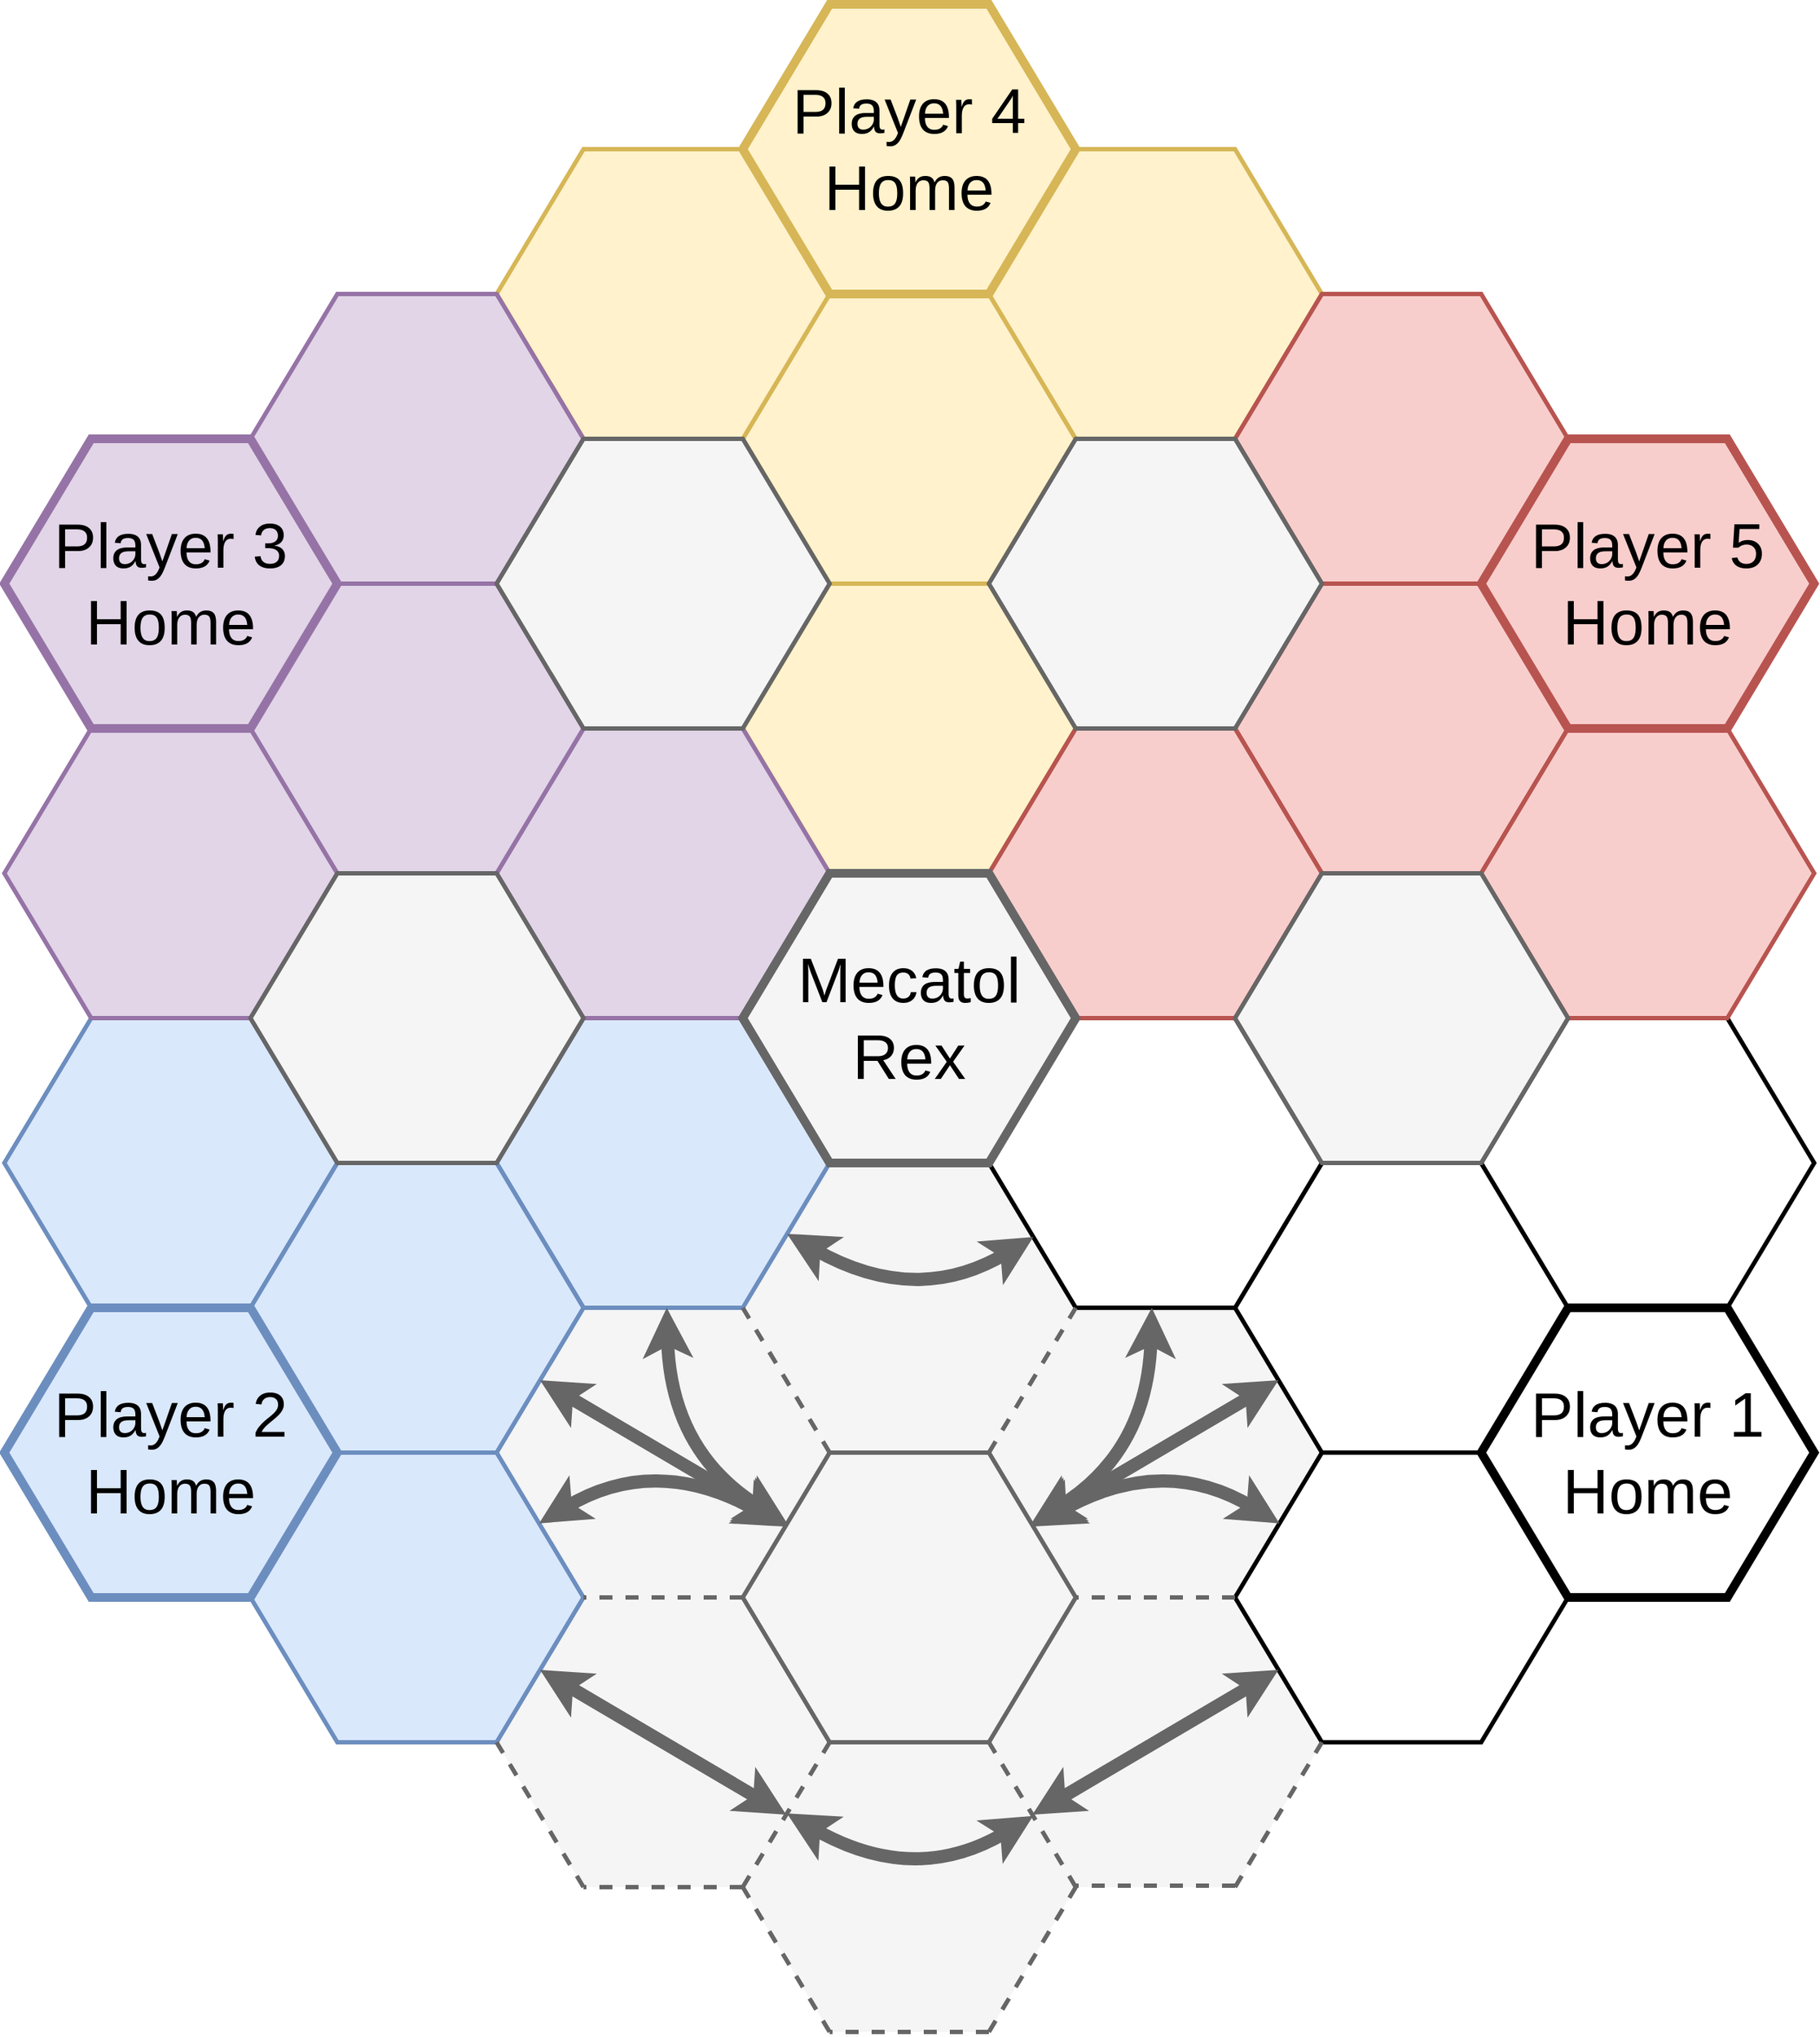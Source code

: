 <mxfile version="13.9.9" type="device"><diagram id="gpUSU13FPlY_5qrdrV4X" name="Page-1"><mxGraphModel dx="1422" dy="822" grid="1" gridSize="10" guides="1" tooltips="1" connect="1" arrows="1" fold="1" page="1" pageScale="1" pageWidth="850" pageHeight="1100" math="0" shadow="0"><root><mxCell id="0"/><mxCell id="1" parent="0"/><mxCell id="hwB3XlPDVe0xhsEBCQNI-8" value="" style="shape=hexagon;perimeter=hexagonPerimeter2;whiteSpace=wrap;html=1;fixedSize=1;size=60;fontSize=44;fontFamily=Helvetica;strokeWidth=3;fillColor=#f5f5f5;fontColor=#333333;strokeColor=none;" parent="1" vertex="1"><mxGeometry x="550" y="1240" width="230" height="200" as="geometry"/></mxCell><mxCell id="hwB3XlPDVe0xhsEBCQNI-7" value="" style="shape=hexagon;perimeter=hexagonPerimeter2;whiteSpace=wrap;html=1;fixedSize=1;size=60;fontSize=44;fontFamily=Helvetica;strokeWidth=3;fillColor=#f5f5f5;fontColor=#333333;strokeColor=none;" parent="1" vertex="1"><mxGeometry x="720" y="1140" width="230" height="200" as="geometry"/></mxCell><mxCell id="hwB3XlPDVe0xhsEBCQNI-6" value="" style="shape=hexagon;perimeter=hexagonPerimeter2;whiteSpace=wrap;html=1;fixedSize=1;size=60;fontSize=44;fontFamily=Helvetica;strokeWidth=3;fillColor=#f5f5f5;fontColor=#333333;strokeColor=none;" parent="1" vertex="1"><mxGeometry x="380" y="1140" width="230" height="200" as="geometry"/></mxCell><mxCell id="hwB3XlPDVe0xhsEBCQNI-5" value="" style="shape=hexagon;perimeter=hexagonPerimeter2;whiteSpace=wrap;html=1;fixedSize=1;size=60;fontSize=44;fontFamily=Helvetica;strokeWidth=3;fillColor=#f5f5f5;fontColor=#333333;strokeColor=none;" parent="1" vertex="1"><mxGeometry x="380" y="940" width="230" height="200" as="geometry"/></mxCell><mxCell id="hwB3XlPDVe0xhsEBCQNI-4" value="" style="shape=hexagon;perimeter=hexagonPerimeter2;whiteSpace=wrap;html=1;fixedSize=1;size=60;fontSize=44;fontFamily=Helvetica;strokeWidth=3;fillColor=#f5f5f5;fontColor=#333333;strokeColor=none;" parent="1" vertex="1"><mxGeometry x="720" y="940" width="230" height="200" as="geometry"/></mxCell><mxCell id="hwB3XlPDVe0xhsEBCQNI-3" value="" style="shape=hexagon;perimeter=hexagonPerimeter2;whiteSpace=wrap;html=1;fixedSize=1;size=60;fontSize=44;fontFamily=Helvetica;strokeWidth=3;fillColor=#f5f5f5;fontColor=#333333;strokeColor=none;" parent="1" vertex="1"><mxGeometry x="550" y="840" width="230" height="200" as="geometry"/></mxCell><mxCell id="ENPFV9wE09J2kmjnsH_E-7" value="" style="shape=hexagon;perimeter=hexagonPerimeter2;whiteSpace=wrap;html=1;fixedSize=1;size=60;fontSize=44;fontFamily=Helvetica;strokeWidth=3;fillColor=#fff2cc;strokeColor=#d6b656;" parent="1" vertex="1"><mxGeometry x="550" y="440" width="230" height="200" as="geometry"/></mxCell><mxCell id="ENPFV9wE09J2kmjnsH_E-43" value="" style="shape=hexagon;perimeter=hexagonPerimeter2;whiteSpace=wrap;html=1;fixedSize=1;size=60;fontSize=44;fontFamily=Helvetica;strokeWidth=3;fillColor=#fff2cc;strokeColor=#d6b656;" parent="1" vertex="1"><mxGeometry x="550" y="240" width="230" height="200" as="geometry"/></mxCell><mxCell id="OSFuQ3dNSyEDMBe-EH_K-7" value="" style="shape=hexagon;perimeter=hexagonPerimeter2;whiteSpace=wrap;html=1;fixedSize=1;size=60;fontSize=44;fontFamily=Helvetica;strokeWidth=3;fillColor=#fff2cc;strokeColor=#d6b656;" parent="1" vertex="1"><mxGeometry x="720" y="140" width="230" height="200" as="geometry"/></mxCell><mxCell id="OgDaJLD29fgVAuqvpTtd-9" value="" style="shape=hexagon;perimeter=hexagonPerimeter2;whiteSpace=wrap;html=1;fixedSize=1;size=60;fontSize=44;fontFamily=Helvetica;strokeWidth=3;fillColor=#fff2cc;strokeColor=#d6b656;" parent="1" vertex="1"><mxGeometry x="380" y="140" width="230" height="200" as="geometry"/></mxCell><mxCell id="ENPFV9wE09J2kmjnsH_E-45" value="" style="shape=hexagon;perimeter=hexagonPerimeter2;whiteSpace=wrap;html=1;fixedSize=1;size=60;fontSize=44;fontFamily=Helvetica;strokeWidth=3;fillColor=#dae8fc;strokeColor=#6c8ebf;" parent="1" vertex="1"><mxGeometry x="40" y="740" width="230" height="200" as="geometry"/></mxCell><mxCell id="OSFuQ3dNSyEDMBe-EH_K-3" value="" style="shape=hexagon;perimeter=hexagonPerimeter2;whiteSpace=wrap;html=1;fixedSize=1;size=60;fontSize=44;fontFamily=Helvetica;strokeWidth=3;fillColor=#dae8fc;strokeColor=#6c8ebf;" parent="1" vertex="1"><mxGeometry x="380" y="740" width="230" height="200" as="geometry"/></mxCell><mxCell id="OSFuQ3dNSyEDMBe-EH_K-9" value="" style="shape=hexagon;perimeter=hexagonPerimeter2;whiteSpace=wrap;html=1;fixedSize=1;size=60;fontSize=44;fontFamily=Helvetica;strokeWidth=3;fillColor=#dae8fc;strokeColor=#6c8ebf;" parent="1" vertex="1"><mxGeometry x="210" y="1040" width="230" height="200" as="geometry"/></mxCell><mxCell id="ENPFV9wE09J2kmjnsH_E-48" value="" style="shape=hexagon;perimeter=hexagonPerimeter2;whiteSpace=wrap;html=1;fixedSize=1;size=60;fontSize=44;fontFamily=Helvetica;strokeWidth=3;" parent="1" vertex="1"><mxGeometry x="890" y="840" width="230" height="200" as="geometry"/></mxCell><mxCell id="OgDaJLD29fgVAuqvpTtd-3" value="" style="shape=hexagon;perimeter=hexagonPerimeter2;whiteSpace=wrap;html=1;fixedSize=1;size=60;fontSize=44;fontFamily=Helvetica;strokeWidth=3;" parent="1" vertex="1"><mxGeometry x="890" y="1040" width="230" height="200" as="geometry"/></mxCell><mxCell id="OgDaJLD29fgVAuqvpTtd-4" value="" style="shape=hexagon;perimeter=hexagonPerimeter2;whiteSpace=wrap;html=1;fixedSize=1;size=60;fontSize=44;fontFamily=Helvetica;strokeWidth=3;" parent="1" vertex="1"><mxGeometry x="1060" y="740" width="230" height="200" as="geometry"/></mxCell><mxCell id="ENPFV9wE09J2kmjnsH_E-9" value="" style="shape=hexagon;perimeter=hexagonPerimeter2;whiteSpace=wrap;html=1;fixedSize=1;size=60;fontSize=44;fontFamily=Helvetica;strokeWidth=3;" parent="1" vertex="1"><mxGeometry x="720" y="740" width="230" height="200" as="geometry"/></mxCell><mxCell id="nCf6v29f-o1V0CxzS2t6-4" value="" style="shape=hexagon;perimeter=hexagonPerimeter2;whiteSpace=wrap;html=1;fixedSize=1;size=60;fontSize=44;fontFamily=Helvetica;strokeWidth=3;fillColor=#dae8fc;strokeColor=#6c8ebf;" parent="1" vertex="1"><mxGeometry x="210" y="840" width="230" height="200" as="geometry"/></mxCell><mxCell id="tG7yrKSYpAtj9X0-IR8r-4" value="" style="shape=hexagon;perimeter=hexagonPerimeter2;whiteSpace=wrap;html=1;fixedSize=1;size=60;fontSize=44;fontFamily=Helvetica;strokeWidth=3;fillColor=#e1d5e7;strokeColor=#9673a6;" parent="1" vertex="1"><mxGeometry x="210" y="240" width="230" height="200" as="geometry"/></mxCell><mxCell id="OSFuQ3dNSyEDMBe-EH_K-8" value="" style="shape=hexagon;perimeter=hexagonPerimeter2;whiteSpace=wrap;html=1;fixedSize=1;size=60;fontSize=44;fontFamily=Helvetica;strokeWidth=3;fillColor=#e1d5e7;strokeColor=#9673a6;" parent="1" vertex="1"><mxGeometry x="40" y="540" width="230" height="200" as="geometry"/></mxCell><mxCell id="OgDaJLD29fgVAuqvpTtd-1" value="" style="shape=hexagon;perimeter=hexagonPerimeter2;whiteSpace=wrap;html=1;fixedSize=1;size=60;fontSize=44;fontFamily=Helvetica;strokeWidth=3;fillColor=#e1d5e7;strokeColor=#9673a6;" parent="1" vertex="1"><mxGeometry x="380" y="540" width="230" height="200" as="geometry"/></mxCell><mxCell id="OgDaJLD29fgVAuqvpTtd-8" value="" style="shape=hexagon;perimeter=hexagonPerimeter2;whiteSpace=wrap;html=1;fixedSize=1;size=60;fontSize=44;fontFamily=Helvetica;strokeWidth=3;fillColor=#e1d5e7;strokeColor=#9673a6;" parent="1" vertex="1"><mxGeometry x="210" y="440" width="230" height="200" as="geometry"/></mxCell><mxCell id="4JGFY23e2pcNBj0cE5Fv-7" value="" style="endArrow=none;dashed=1;html=1;strokeWidth=3;fontSize=44;fillColor=#f5f5f5;strokeColor=#666666;" parent="1" edge="1"><mxGeometry width="50" height="50" relative="1" as="geometry"><mxPoint x="720" y="1440" as="sourcePoint"/><mxPoint x="780" y="1340" as="targetPoint"/></mxGeometry></mxCell><mxCell id="4JGFY23e2pcNBj0cE5Fv-8" value="" style="endArrow=none;dashed=1;html=1;strokeWidth=3;fontSize=44;fillColor=#f5f5f5;strokeColor=#666666;" parent="1" edge="1"><mxGeometry width="50" height="50" relative="1" as="geometry"><mxPoint x="610" y="1440" as="sourcePoint"/><mxPoint x="550" y="1340" as="targetPoint"/></mxGeometry></mxCell><mxCell id="4JGFY23e2pcNBj0cE5Fv-9" value="" style="endArrow=none;dashed=1;html=1;strokeWidth=3;fontSize=44;fillColor=#f5f5f5;strokeColor=#666666;" parent="1" edge="1"><mxGeometry width="50" height="50" relative="1" as="geometry"><mxPoint x="720" y="1440" as="sourcePoint"/><mxPoint x="610" y="1440" as="targetPoint"/></mxGeometry></mxCell><mxCell id="4JGFY23e2pcNBj0cE5Fv-13" value="" style="endArrow=classic;startArrow=classic;html=1;strokeWidth=9;fontSize=44;fillColor=#f5f5f5;strokeColor=#666666;" parent="1" source="ENPFV9wE09J2kmjnsH_E-46" target="ENPFV9wE09J2kmjnsH_E-48" edge="1"><mxGeometry width="50" height="50" relative="1" as="geometry"><mxPoint x="670" y="1080" as="sourcePoint"/><mxPoint x="720" y="1030" as="targetPoint"/></mxGeometry></mxCell><mxCell id="4JGFY23e2pcNBj0cE5Fv-14" value="" style="endArrow=classic;startArrow=classic;html=1;strokeWidth=9;fontSize=44;fillColor=#f5f5f5;strokeColor=#666666;" parent="1" source="nCf6v29f-o1V0CxzS2t6-4" target="ENPFV9wE09J2kmjnsH_E-46" edge="1"><mxGeometry width="50" height="50" relative="1" as="geometry"><mxPoint x="760" y="1100" as="sourcePoint"/><mxPoint x="930" y="1000" as="targetPoint"/></mxGeometry></mxCell><mxCell id="4JGFY23e2pcNBj0cE5Fv-22" value="" style="curved=1;endArrow=classic;html=1;strokeWidth=9;startArrow=classic;startFill=1;fontSize=44;fillColor=#f5f5f5;strokeColor=#666666;" parent="1" source="OSFuQ3dNSyEDMBe-EH_K-3" target="ENPFV9wE09J2kmjnsH_E-9" edge="1"><mxGeometry width="50" height="50" relative="1" as="geometry"><mxPoint x="579.836" y="890.273" as="sourcePoint"/><mxPoint x="750.164" y="890.273" as="targetPoint"/><Array as="points"><mxPoint x="670" y="940"/></Array></mxGeometry></mxCell><mxCell id="4JGFY23e2pcNBj0cE5Fv-23" value="" style="curved=1;endArrow=classic;html=1;strokeWidth=9;startArrow=classic;startFill=1;fontSize=44;fillColor=#f5f5f5;strokeColor=#666666;" parent="1" source="OSFuQ3dNSyEDMBe-EH_K-3" target="ENPFV9wE09J2kmjnsH_E-46" edge="1"><mxGeometry width="50" height="50" relative="1" as="geometry"><mxPoint x="509.996" y="980.003" as="sourcePoint"/><mxPoint x="680.324" y="980.003" as="targetPoint"/><Array as="points"><mxPoint x="500" y="1040"/></Array></mxGeometry></mxCell><mxCell id="4JGFY23e2pcNBj0cE5Fv-24" value="" style="curved=1;endArrow=classic;html=1;strokeWidth=9;startArrow=classic;startFill=1;fontSize=44;fillColor=#f5f5f5;strokeColor=#666666;" parent="1" source="ENPFV9wE09J2kmjnsH_E-9" target="ENPFV9wE09J2kmjnsH_E-46" edge="1"><mxGeometry width="50" height="50" relative="1" as="geometry"><mxPoint x="508.125" y="950" as="sourcePoint"/><mxPoint x="598.795" y="1085.341" as="targetPoint"/><Array as="points"><mxPoint x="830" y="1040"/></Array></mxGeometry></mxCell><mxCell id="4JGFY23e2pcNBj0cE5Fv-25" value="" style="curved=1;endArrow=classic;html=1;strokeWidth=9;startArrow=classic;startFill=1;fontSize=44;fillColor=#f5f5f5;strokeColor=#666666;" parent="1" source="OSFuQ3dNSyEDMBe-EH_K-9" target="ENPFV9wE09J2kmjnsH_E-46" edge="1"><mxGeometry width="50" height="50" relative="1" as="geometry"><mxPoint x="518.125" y="960" as="sourcePoint"/><mxPoint x="608.795" y="1095.341" as="targetPoint"/><Array as="points"><mxPoint x="490" y="1040"/></Array></mxGeometry></mxCell><mxCell id="4JGFY23e2pcNBj0cE5Fv-26" value="" style="curved=1;endArrow=classic;html=1;strokeWidth=9;startArrow=classic;startFill=1;fontSize=44;fillColor=#f5f5f5;strokeColor=#666666;" parent="1" source="ENPFV9wE09J2kmjnsH_E-46" target="OgDaJLD29fgVAuqvpTtd-3" edge="1"><mxGeometry width="50" height="50" relative="1" as="geometry"><mxPoint x="420.638" y="1101.064" as="sourcePoint"/><mxPoint x="590.667" y="1098.889" as="targetPoint"/><Array as="points"><mxPoint x="840" y="1040"/></Array></mxGeometry></mxCell><mxCell id="gnwo4twQoeAjX1lUekfZ-1" value="" style="endArrow=none;dashed=1;html=1;strokeWidth=3;fontSize=44;fillColor=#f5f5f5;strokeColor=#666666;" parent="1" edge="1"><mxGeometry width="50" height="50" relative="1" as="geometry"><mxPoint x="440" y="1340" as="sourcePoint"/><mxPoint x="380" y="1240" as="targetPoint"/></mxGeometry></mxCell><mxCell id="gnwo4twQoeAjX1lUekfZ-2" value="" style="endArrow=none;dashed=1;html=1;strokeWidth=3;fontSize=44;fillColor=#f5f5f5;strokeColor=#666666;" parent="1" edge="1"><mxGeometry width="50" height="50" relative="1" as="geometry"><mxPoint x="550" y="1340" as="sourcePoint"/><mxPoint x="440" y="1340" as="targetPoint"/></mxGeometry></mxCell><mxCell id="gnwo4twQoeAjX1lUekfZ-3" value="" style="endArrow=none;dashed=1;html=1;strokeWidth=3;fontSize=44;fillColor=#f5f5f5;strokeColor=#666666;" parent="1" edge="1"><mxGeometry width="50" height="50" relative="1" as="geometry"><mxPoint x="890" y="1339" as="sourcePoint"/><mxPoint x="780" y="1339" as="targetPoint"/></mxGeometry></mxCell><mxCell id="gnwo4twQoeAjX1lUekfZ-4" value="" style="endArrow=none;dashed=1;html=1;strokeWidth=3;fontSize=44;fillColor=#f5f5f5;strokeColor=#666666;" parent="1" edge="1"><mxGeometry width="50" height="50" relative="1" as="geometry"><mxPoint x="890" y="1340" as="sourcePoint"/><mxPoint x="950" y="1240" as="targetPoint"/></mxGeometry></mxCell><mxCell id="gnwo4twQoeAjX1lUekfZ-5" value="" style="endArrow=none;dashed=1;html=1;strokeWidth=3;fontSize=44;fillColor=#f5f5f5;strokeColor=#666666;" parent="1" edge="1"><mxGeometry width="50" height="50" relative="1" as="geometry"><mxPoint x="780" y="1340" as="sourcePoint"/><mxPoint x="720" y="1240" as="targetPoint"/></mxGeometry></mxCell><mxCell id="gnwo4twQoeAjX1lUekfZ-6" value="" style="endArrow=none;dashed=1;html=1;strokeWidth=3;fontSize=44;fillColor=#f5f5f5;strokeColor=#666666;" parent="1" edge="1"><mxGeometry width="50" height="50" relative="1" as="geometry"><mxPoint x="550" y="1340" as="sourcePoint"/><mxPoint x="610" y="1240" as="targetPoint"/></mxGeometry></mxCell><mxCell id="gnwo4twQoeAjX1lUekfZ-7" value="" style="endArrow=none;dashed=1;html=1;strokeWidth=3;fontSize=44;fillColor=#f5f5f5;strokeColor=#666666;" parent="1" edge="1"><mxGeometry width="50" height="50" relative="1" as="geometry"><mxPoint x="550" y="1140" as="sourcePoint"/><mxPoint x="440" y="1140" as="targetPoint"/></mxGeometry></mxCell><mxCell id="gnwo4twQoeAjX1lUekfZ-8" value="" style="endArrow=none;dashed=1;html=1;strokeWidth=3;fontSize=44;fillColor=#f5f5f5;strokeColor=#666666;" parent="1" edge="1"><mxGeometry width="50" height="50" relative="1" as="geometry"><mxPoint x="890" y="1140" as="sourcePoint"/><mxPoint x="780" y="1140" as="targetPoint"/></mxGeometry></mxCell><mxCell id="gnwo4twQoeAjX1lUekfZ-9" value="" style="endArrow=none;dashed=1;html=1;strokeWidth=3;fontSize=44;fillColor=#f5f5f5;strokeColor=#666666;" parent="1" edge="1"><mxGeometry width="50" height="50" relative="1" as="geometry"><mxPoint x="610" y="1040" as="sourcePoint"/><mxPoint x="550" y="940" as="targetPoint"/></mxGeometry></mxCell><mxCell id="gnwo4twQoeAjX1lUekfZ-10" value="" style="endArrow=none;dashed=1;html=1;strokeWidth=3;fontSize=44;fillColor=#f5f5f5;strokeColor=#666666;" parent="1" edge="1"><mxGeometry width="50" height="50" relative="1" as="geometry"><mxPoint x="720" y="1040" as="sourcePoint"/><mxPoint x="780" y="940" as="targetPoint"/></mxGeometry></mxCell><mxCell id="ENPFV9wE09J2kmjnsH_E-37" value="Player 1&lt;br style=&quot;font-size: 44px;&quot;&gt;Home" style="shape=hexagon;perimeter=hexagonPerimeter2;whiteSpace=wrap;html=1;fixedSize=1;size=60;fontSize=44;fontFamily=Helvetica;strokeWidth=6;" parent="1" vertex="1"><mxGeometry x="1060" y="940" width="230" height="200" as="geometry"/></mxCell><mxCell id="ENPFV9wE09J2kmjnsH_E-41" value="Player 2&lt;br style=&quot;font-size: 44px;&quot;&gt;Home" style="shape=hexagon;perimeter=hexagonPerimeter2;whiteSpace=wrap;html=1;fixedSize=1;size=60;fontSize=44;fontFamily=Helvetica;fillColor=#dae8fc;strokeColor=#6c8ebf;strokeWidth=6;" parent="1" vertex="1"><mxGeometry x="40" y="940" width="230" height="200" as="geometry"/></mxCell><mxCell id="ENPFV9wE09J2kmjnsH_E-38" value="Player 3&lt;br style=&quot;font-size: 44px;&quot;&gt;Home" style="shape=hexagon;perimeter=hexagonPerimeter2;whiteSpace=wrap;html=1;fixedSize=1;size=60;fontSize=44;fontFamily=Helvetica;fillColor=#e1d5e7;strokeColor=#9673a6;strokeWidth=6;" parent="1" vertex="1"><mxGeometry x="40" y="340" width="230" height="200" as="geometry"/></mxCell><mxCell id="ENPFV9wE09J2kmjnsH_E-35" value="Player 4&lt;br style=&quot;font-size: 44px;&quot;&gt;Home" style="shape=hexagon;perimeter=hexagonPerimeter2;whiteSpace=wrap;html=1;fixedSize=1;size=60;fontSize=44;fontFamily=Helvetica;fillColor=#fff2cc;strokeColor=#d6b656;strokeWidth=6;" parent="1" vertex="1"><mxGeometry x="550" y="40" width="230" height="200" as="geometry"/></mxCell><mxCell id="SgwKvHpy1BDGrvuFU_r8-1" value="" style="endArrow=classic;startArrow=classic;html=1;strokeWidth=9;fontSize=44;fillColor=#f5f5f5;strokeColor=#666666;" parent="1" source="OSFuQ3dNSyEDMBe-EH_K-9" target="hwB3XlPDVe0xhsEBCQNI-8" edge="1"><mxGeometry width="50" height="50" relative="1" as="geometry"><mxPoint x="380" y="1170" as="sourcePoint"/><mxPoint x="550" y="1270" as="targetPoint"/></mxGeometry></mxCell><mxCell id="SgwKvHpy1BDGrvuFU_r8-2" value="" style="endArrow=classic;startArrow=classic;html=1;strokeWidth=9;fontSize=44;fillColor=#f5f5f5;strokeColor=#666666;" parent="1" source="hwB3XlPDVe0xhsEBCQNI-8" target="OgDaJLD29fgVAuqvpTtd-3" edge="1"><mxGeometry width="50" height="50" relative="1" as="geometry"><mxPoint x="420" y="1200" as="sourcePoint"/><mxPoint x="590" y="1300" as="targetPoint"/></mxGeometry></mxCell><mxCell id="SgwKvHpy1BDGrvuFU_r8-3" value="" style="curved=1;endArrow=classic;html=1;strokeWidth=9;startArrow=classic;startFill=1;fontSize=44;fillColor=#f5f5f5;strokeColor=#666666;" parent="1" source="hwB3XlPDVe0xhsEBCQNI-6" target="hwB3XlPDVe0xhsEBCQNI-7" edge="1"><mxGeometry width="50" height="50" relative="1" as="geometry"><mxPoint x="579.988" y="1309.996" as="sourcePoint"/><mxPoint x="750.017" y="1312.171" as="targetPoint"/><Array as="points"><mxPoint x="669" y="1340"/></Array></mxGeometry></mxCell><mxCell id="tG7yrKSYpAtj9X0-IR8r-5" value="" style="shape=hexagon;perimeter=hexagonPerimeter2;whiteSpace=wrap;html=1;fixedSize=1;size=60;fontSize=44;fontFamily=Helvetica;strokeWidth=3;fillColor=#f8cecc;strokeColor=#b85450;" parent="1" vertex="1"><mxGeometry x="890" y="440" width="230" height="200" as="geometry"/></mxCell><mxCell id="ENPFV9wE09J2kmjnsH_E-28" value="" style="shape=hexagon;perimeter=hexagonPerimeter2;whiteSpace=wrap;html=1;fixedSize=1;size=60;fontSize=44;fontFamily=Helvetica;strokeWidth=3;fillColor=#f8cecc;strokeColor=#b85450;" parent="1" vertex="1"><mxGeometry x="1060" y="540" width="230" height="200" as="geometry"/></mxCell><mxCell id="OSFuQ3dNSyEDMBe-EH_K-2" value="" style="shape=hexagon;perimeter=hexagonPerimeter2;whiteSpace=wrap;html=1;fixedSize=1;size=60;fontSize=44;fontFamily=Helvetica;strokeWidth=3;fillColor=#f8cecc;strokeColor=#b85450;" parent="1" vertex="1"><mxGeometry x="720" y="540" width="230" height="200" as="geometry"/></mxCell><mxCell id="OgDaJLD29fgVAuqvpTtd-10" value="" style="shape=hexagon;perimeter=hexagonPerimeter2;whiteSpace=wrap;html=1;fixedSize=1;size=60;fontSize=44;fontFamily=Helvetica;strokeWidth=3;fillColor=#f8cecc;strokeColor=#b85450;" parent="1" vertex="1"><mxGeometry x="890" y="240" width="230" height="200" as="geometry"/></mxCell><mxCell id="OgDaJLD29fgVAuqvpTtd-11" value="Player 5&lt;br style=&quot;font-size: 44px;&quot;&gt;Home" style="shape=hexagon;perimeter=hexagonPerimeter2;whiteSpace=wrap;html=1;fixedSize=1;size=60;fontSize=44;fontFamily=Helvetica;fillColor=#f8cecc;strokeColor=#b85450;strokeWidth=6;" parent="1" vertex="1"><mxGeometry x="1060" y="340" width="230" height="200" as="geometry"/></mxCell><mxCell id="nCf6v29f-o1V0CxzS2t6-2" value="" style="shape=hexagon;perimeter=hexagonPerimeter2;whiteSpace=wrap;html=1;fixedSize=1;size=60;fontSize=44;fontFamily=Helvetica;strokeWidth=3;fillColor=#f5f5f5;strokeColor=#666666;fontColor=#333333;" parent="1" vertex="1"><mxGeometry x="380" y="340" width="230" height="200" as="geometry"/></mxCell><mxCell id="tG7yrKSYpAtj9X0-IR8r-1" value="" style="shape=hexagon;perimeter=hexagonPerimeter2;whiteSpace=wrap;html=1;fixedSize=1;size=60;fontSize=44;fontFamily=Helvetica;strokeWidth=3;fillColor=#f5f5f5;strokeColor=#666666;fontColor=#333333;" parent="1" vertex="1"><mxGeometry x="210" y="640" width="230" height="200" as="geometry"/></mxCell><mxCell id="ENPFV9wE09J2kmjnsH_E-46" value="" style="shape=hexagon;perimeter=hexagonPerimeter2;whiteSpace=wrap;html=1;fixedSize=1;size=60;fontSize=44;fontFamily=Helvetica;strokeWidth=3;fillColor=#f5f5f5;strokeColor=#666666;fontColor=#333333;" parent="1" vertex="1"><mxGeometry x="550" y="1040" width="230" height="200" as="geometry"/></mxCell><mxCell id="nCf6v29f-o1V0CxzS2t6-1" value="" style="shape=hexagon;perimeter=hexagonPerimeter2;whiteSpace=wrap;html=1;fixedSize=1;size=60;fontSize=44;fontFamily=Helvetica;strokeWidth=3;fillColor=#f5f5f5;strokeColor=#666666;fontColor=#333333;" parent="1" vertex="1"><mxGeometry x="720" y="340" width="230" height="200" as="geometry"/></mxCell><mxCell id="tG7yrKSYpAtj9X0-IR8r-2" value="" style="shape=hexagon;perimeter=hexagonPerimeter2;whiteSpace=wrap;html=1;fixedSize=1;size=60;fontSize=44;fontFamily=Helvetica;strokeWidth=3;fillColor=#f5f5f5;strokeColor=#666666;fontColor=#333333;" parent="1" vertex="1"><mxGeometry x="890" y="640" width="230" height="200" as="geometry"/></mxCell><mxCell id="nCf6v29f-o1V0CxzS2t6-3" value="Mecatol&lt;br style=&quot;font-size: 44px;&quot;&gt;Rex" style="shape=hexagon;perimeter=hexagonPerimeter2;whiteSpace=wrap;html=1;fixedSize=1;size=60;fontSize=44;fontFamily=Helvetica;strokeWidth=6;strokeColor=#666666;fillColor=#f5f5f5;" parent="1" vertex="1"><mxGeometry x="550" y="640" width="230" height="200" as="geometry"/></mxCell></root></mxGraphModel></diagram></mxfile>